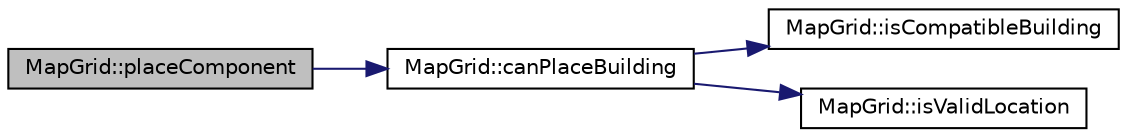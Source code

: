 digraph "MapGrid::placeComponent"
{
 // LATEX_PDF_SIZE
  edge [fontname="Helvetica",fontsize="10",labelfontname="Helvetica",labelfontsize="10"];
  node [fontname="Helvetica",fontsize="10",shape=record];
  rankdir="LR";
  Node1 [label="MapGrid::placeComponent",height=0.2,width=0.4,color="black", fillcolor="grey75", style="filled", fontcolor="black",tooltip=" "];
  Node1 -> Node2 [color="midnightblue",fontsize="10",style="solid"];
  Node2 [label="MapGrid::canPlaceBuilding",height=0.2,width=0.4,color="black", fillcolor="white", style="filled",URL="$classMapGrid.html#a1eea5ceaf006f0fa065dc80a2dc798e8",tooltip=" "];
  Node2 -> Node3 [color="midnightblue",fontsize="10",style="solid"];
  Node3 [label="MapGrid::isCompatibleBuilding",height=0.2,width=0.4,color="black", fillcolor="white", style="filled",URL="$classMapGrid.html#a1fe468151da5ff82969b8aa4e90f2760",tooltip=" "];
  Node2 -> Node4 [color="midnightblue",fontsize="10",style="solid"];
  Node4 [label="MapGrid::isValidLocation",height=0.2,width=0.4,color="black", fillcolor="white", style="filled",URL="$classMapGrid.html#a609c06dd38f67e93a766d5bb8b9cb197",tooltip=" "];
}
